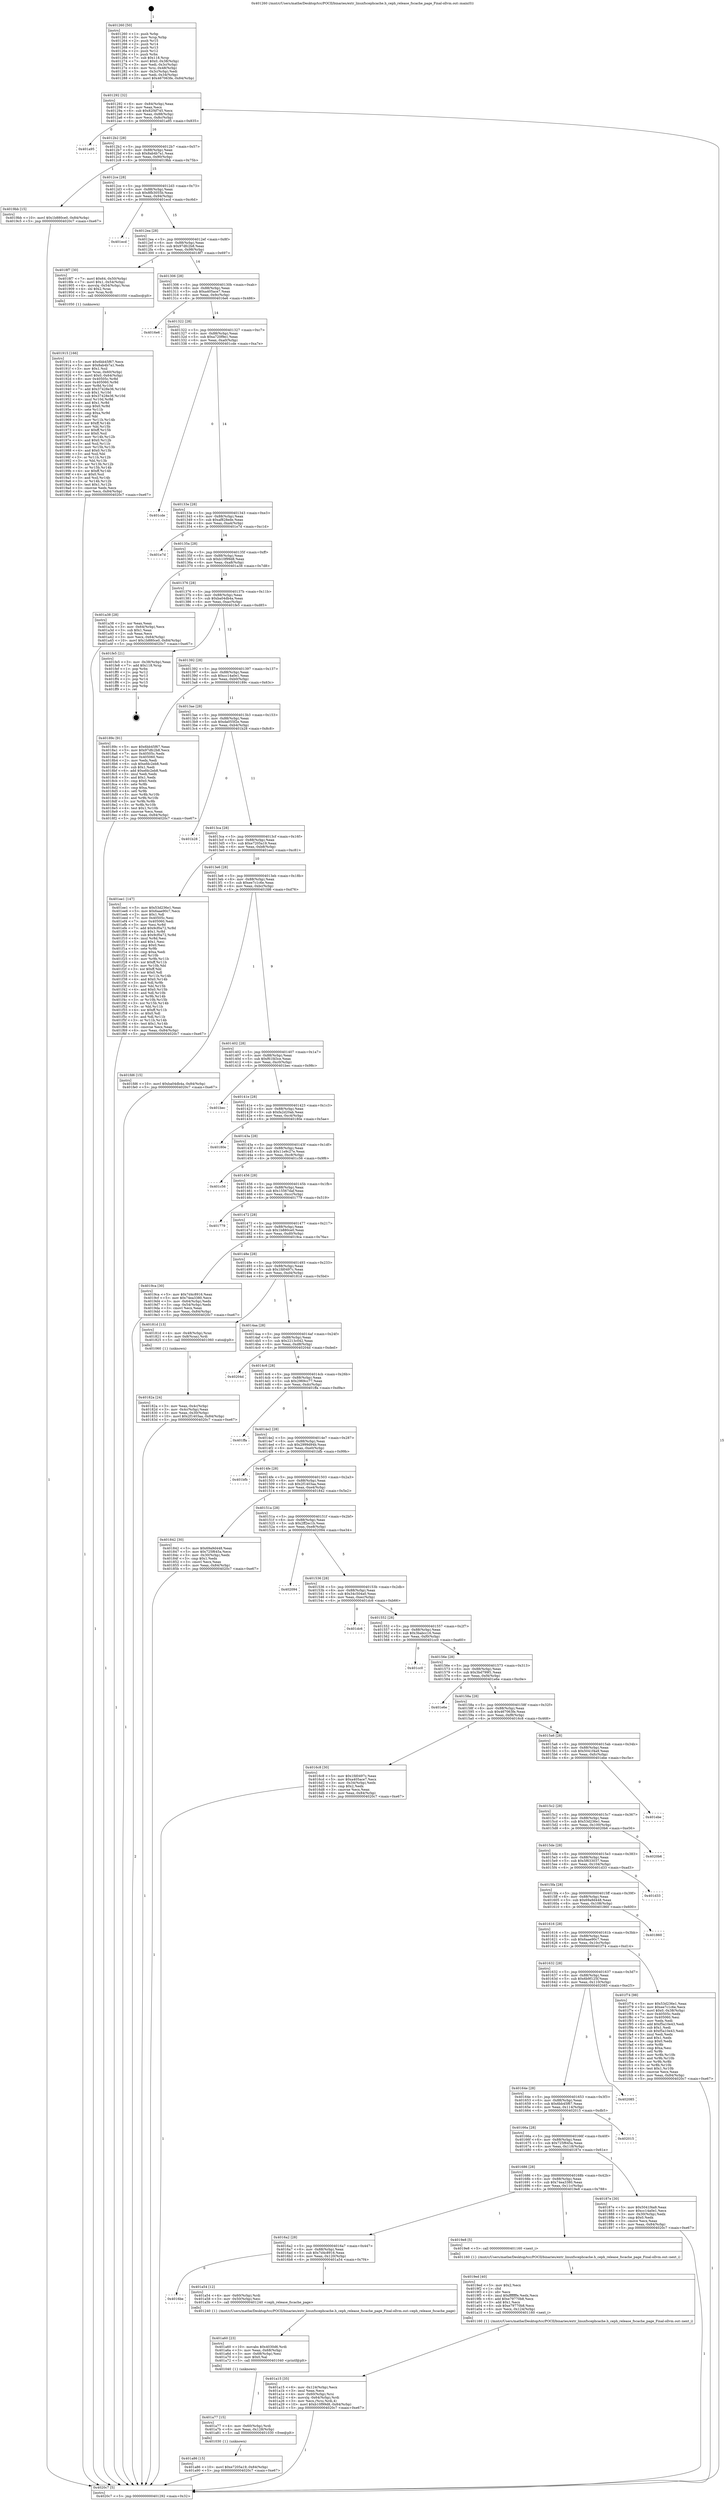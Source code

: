 digraph "0x401260" {
  label = "0x401260 (/mnt/c/Users/mathe/Desktop/tcc/POCII/binaries/extr_linuxfscephcache.h_ceph_release_fscache_page_Final-ollvm.out::main(0))"
  labelloc = "t"
  node[shape=record]

  Entry [label="",width=0.3,height=0.3,shape=circle,fillcolor=black,style=filled]
  "0x401292" [label="{
     0x401292 [32]\l
     | [instrs]\l
     &nbsp;&nbsp;0x401292 \<+6\>: mov -0x84(%rbp),%eax\l
     &nbsp;&nbsp;0x401298 \<+2\>: mov %eax,%ecx\l
     &nbsp;&nbsp;0x40129a \<+6\>: sub $0x82f4f745,%ecx\l
     &nbsp;&nbsp;0x4012a0 \<+6\>: mov %eax,-0x88(%rbp)\l
     &nbsp;&nbsp;0x4012a6 \<+6\>: mov %ecx,-0x8c(%rbp)\l
     &nbsp;&nbsp;0x4012ac \<+6\>: je 0000000000401a95 \<main+0x835\>\l
  }"]
  "0x401a95" [label="{
     0x401a95\l
  }", style=dashed]
  "0x4012b2" [label="{
     0x4012b2 [28]\l
     | [instrs]\l
     &nbsp;&nbsp;0x4012b2 \<+5\>: jmp 00000000004012b7 \<main+0x57\>\l
     &nbsp;&nbsp;0x4012b7 \<+6\>: mov -0x88(%rbp),%eax\l
     &nbsp;&nbsp;0x4012bd \<+5\>: sub $0x8ab4b7a1,%eax\l
     &nbsp;&nbsp;0x4012c2 \<+6\>: mov %eax,-0x90(%rbp)\l
     &nbsp;&nbsp;0x4012c8 \<+6\>: je 00000000004019bb \<main+0x75b\>\l
  }"]
  Exit [label="",width=0.3,height=0.3,shape=circle,fillcolor=black,style=filled,peripheries=2]
  "0x4019bb" [label="{
     0x4019bb [15]\l
     | [instrs]\l
     &nbsp;&nbsp;0x4019bb \<+10\>: movl $0x1b880ce0,-0x84(%rbp)\l
     &nbsp;&nbsp;0x4019c5 \<+5\>: jmp 00000000004020c7 \<main+0xe67\>\l
  }"]
  "0x4012ce" [label="{
     0x4012ce [28]\l
     | [instrs]\l
     &nbsp;&nbsp;0x4012ce \<+5\>: jmp 00000000004012d3 \<main+0x73\>\l
     &nbsp;&nbsp;0x4012d3 \<+6\>: mov -0x88(%rbp),%eax\l
     &nbsp;&nbsp;0x4012d9 \<+5\>: sub $0x8fb3055b,%eax\l
     &nbsp;&nbsp;0x4012de \<+6\>: mov %eax,-0x94(%rbp)\l
     &nbsp;&nbsp;0x4012e4 \<+6\>: je 0000000000401ecd \<main+0xc6d\>\l
  }"]
  "0x401a86" [label="{
     0x401a86 [15]\l
     | [instrs]\l
     &nbsp;&nbsp;0x401a86 \<+10\>: movl $0xe7205a19,-0x84(%rbp)\l
     &nbsp;&nbsp;0x401a90 \<+5\>: jmp 00000000004020c7 \<main+0xe67\>\l
  }"]
  "0x401ecd" [label="{
     0x401ecd\l
  }", style=dashed]
  "0x4012ea" [label="{
     0x4012ea [28]\l
     | [instrs]\l
     &nbsp;&nbsp;0x4012ea \<+5\>: jmp 00000000004012ef \<main+0x8f\>\l
     &nbsp;&nbsp;0x4012ef \<+6\>: mov -0x88(%rbp),%eax\l
     &nbsp;&nbsp;0x4012f5 \<+5\>: sub $0x97dfc2b8,%eax\l
     &nbsp;&nbsp;0x4012fa \<+6\>: mov %eax,-0x98(%rbp)\l
     &nbsp;&nbsp;0x401300 \<+6\>: je 00000000004018f7 \<main+0x697\>\l
  }"]
  "0x401a77" [label="{
     0x401a77 [15]\l
     | [instrs]\l
     &nbsp;&nbsp;0x401a77 \<+4\>: mov -0x60(%rbp),%rdi\l
     &nbsp;&nbsp;0x401a7b \<+6\>: mov %eax,-0x128(%rbp)\l
     &nbsp;&nbsp;0x401a81 \<+5\>: call 0000000000401030 \<free@plt\>\l
     | [calls]\l
     &nbsp;&nbsp;0x401030 \{1\} (unknown)\l
  }"]
  "0x4018f7" [label="{
     0x4018f7 [30]\l
     | [instrs]\l
     &nbsp;&nbsp;0x4018f7 \<+7\>: movl $0x64,-0x50(%rbp)\l
     &nbsp;&nbsp;0x4018fe \<+7\>: movl $0x1,-0x54(%rbp)\l
     &nbsp;&nbsp;0x401905 \<+4\>: movslq -0x54(%rbp),%rax\l
     &nbsp;&nbsp;0x401909 \<+4\>: shl $0x2,%rax\l
     &nbsp;&nbsp;0x40190d \<+3\>: mov %rax,%rdi\l
     &nbsp;&nbsp;0x401910 \<+5\>: call 0000000000401050 \<malloc@plt\>\l
     | [calls]\l
     &nbsp;&nbsp;0x401050 \{1\} (unknown)\l
  }"]
  "0x401306" [label="{
     0x401306 [28]\l
     | [instrs]\l
     &nbsp;&nbsp;0x401306 \<+5\>: jmp 000000000040130b \<main+0xab\>\l
     &nbsp;&nbsp;0x40130b \<+6\>: mov -0x88(%rbp),%eax\l
     &nbsp;&nbsp;0x401311 \<+5\>: sub $0xa405ace7,%eax\l
     &nbsp;&nbsp;0x401316 \<+6\>: mov %eax,-0x9c(%rbp)\l
     &nbsp;&nbsp;0x40131c \<+6\>: je 00000000004016e6 \<main+0x486\>\l
  }"]
  "0x401a60" [label="{
     0x401a60 [23]\l
     | [instrs]\l
     &nbsp;&nbsp;0x401a60 \<+10\>: movabs $0x4030d6,%rdi\l
     &nbsp;&nbsp;0x401a6a \<+3\>: mov %eax,-0x68(%rbp)\l
     &nbsp;&nbsp;0x401a6d \<+3\>: mov -0x68(%rbp),%esi\l
     &nbsp;&nbsp;0x401a70 \<+2\>: mov $0x0,%al\l
     &nbsp;&nbsp;0x401a72 \<+5\>: call 0000000000401040 \<printf@plt\>\l
     | [calls]\l
     &nbsp;&nbsp;0x401040 \{1\} (unknown)\l
  }"]
  "0x4016e6" [label="{
     0x4016e6\l
  }", style=dashed]
  "0x401322" [label="{
     0x401322 [28]\l
     | [instrs]\l
     &nbsp;&nbsp;0x401322 \<+5\>: jmp 0000000000401327 \<main+0xc7\>\l
     &nbsp;&nbsp;0x401327 \<+6\>: mov -0x88(%rbp),%eax\l
     &nbsp;&nbsp;0x40132d \<+5\>: sub $0xa720f9e1,%eax\l
     &nbsp;&nbsp;0x401332 \<+6\>: mov %eax,-0xa0(%rbp)\l
     &nbsp;&nbsp;0x401338 \<+6\>: je 0000000000401cde \<main+0xa7e\>\l
  }"]
  "0x4016be" [label="{
     0x4016be\l
  }", style=dashed]
  "0x401cde" [label="{
     0x401cde\l
  }", style=dashed]
  "0x40133e" [label="{
     0x40133e [28]\l
     | [instrs]\l
     &nbsp;&nbsp;0x40133e \<+5\>: jmp 0000000000401343 \<main+0xe3\>\l
     &nbsp;&nbsp;0x401343 \<+6\>: mov -0x88(%rbp),%eax\l
     &nbsp;&nbsp;0x401349 \<+5\>: sub $0xaf828ede,%eax\l
     &nbsp;&nbsp;0x40134e \<+6\>: mov %eax,-0xa4(%rbp)\l
     &nbsp;&nbsp;0x401354 \<+6\>: je 0000000000401e7d \<main+0xc1d\>\l
  }"]
  "0x401a54" [label="{
     0x401a54 [12]\l
     | [instrs]\l
     &nbsp;&nbsp;0x401a54 \<+4\>: mov -0x60(%rbp),%rdi\l
     &nbsp;&nbsp;0x401a58 \<+3\>: mov -0x50(%rbp),%esi\l
     &nbsp;&nbsp;0x401a5b \<+5\>: call 0000000000401240 \<ceph_release_fscache_page\>\l
     | [calls]\l
     &nbsp;&nbsp;0x401240 \{1\} (/mnt/c/Users/mathe/Desktop/tcc/POCII/binaries/extr_linuxfscephcache.h_ceph_release_fscache_page_Final-ollvm.out::ceph_release_fscache_page)\l
  }"]
  "0x401e7d" [label="{
     0x401e7d\l
  }", style=dashed]
  "0x40135a" [label="{
     0x40135a [28]\l
     | [instrs]\l
     &nbsp;&nbsp;0x40135a \<+5\>: jmp 000000000040135f \<main+0xff\>\l
     &nbsp;&nbsp;0x40135f \<+6\>: mov -0x88(%rbp),%eax\l
     &nbsp;&nbsp;0x401365 \<+5\>: sub $0xb10f99d8,%eax\l
     &nbsp;&nbsp;0x40136a \<+6\>: mov %eax,-0xa8(%rbp)\l
     &nbsp;&nbsp;0x401370 \<+6\>: je 0000000000401a38 \<main+0x7d8\>\l
  }"]
  "0x401a15" [label="{
     0x401a15 [35]\l
     | [instrs]\l
     &nbsp;&nbsp;0x401a15 \<+6\>: mov -0x124(%rbp),%ecx\l
     &nbsp;&nbsp;0x401a1b \<+3\>: imul %eax,%ecx\l
     &nbsp;&nbsp;0x401a1e \<+4\>: mov -0x60(%rbp),%rsi\l
     &nbsp;&nbsp;0x401a22 \<+4\>: movslq -0x64(%rbp),%rdi\l
     &nbsp;&nbsp;0x401a26 \<+3\>: mov %ecx,(%rsi,%rdi,4)\l
     &nbsp;&nbsp;0x401a29 \<+10\>: movl $0xb10f99d8,-0x84(%rbp)\l
     &nbsp;&nbsp;0x401a33 \<+5\>: jmp 00000000004020c7 \<main+0xe67\>\l
  }"]
  "0x401a38" [label="{
     0x401a38 [28]\l
     | [instrs]\l
     &nbsp;&nbsp;0x401a38 \<+2\>: xor %eax,%eax\l
     &nbsp;&nbsp;0x401a3a \<+3\>: mov -0x64(%rbp),%ecx\l
     &nbsp;&nbsp;0x401a3d \<+3\>: sub $0x1,%eax\l
     &nbsp;&nbsp;0x401a40 \<+2\>: sub %eax,%ecx\l
     &nbsp;&nbsp;0x401a42 \<+3\>: mov %ecx,-0x64(%rbp)\l
     &nbsp;&nbsp;0x401a45 \<+10\>: movl $0x1b880ce0,-0x84(%rbp)\l
     &nbsp;&nbsp;0x401a4f \<+5\>: jmp 00000000004020c7 \<main+0xe67\>\l
  }"]
  "0x401376" [label="{
     0x401376 [28]\l
     | [instrs]\l
     &nbsp;&nbsp;0x401376 \<+5\>: jmp 000000000040137b \<main+0x11b\>\l
     &nbsp;&nbsp;0x40137b \<+6\>: mov -0x88(%rbp),%eax\l
     &nbsp;&nbsp;0x401381 \<+5\>: sub $0xba04db4a,%eax\l
     &nbsp;&nbsp;0x401386 \<+6\>: mov %eax,-0xac(%rbp)\l
     &nbsp;&nbsp;0x40138c \<+6\>: je 0000000000401fe5 \<main+0xd85\>\l
  }"]
  "0x4019ed" [label="{
     0x4019ed [40]\l
     | [instrs]\l
     &nbsp;&nbsp;0x4019ed \<+5\>: mov $0x2,%ecx\l
     &nbsp;&nbsp;0x4019f2 \<+1\>: cltd\l
     &nbsp;&nbsp;0x4019f3 \<+2\>: idiv %ecx\l
     &nbsp;&nbsp;0x4019f5 \<+6\>: imul $0xfffffffe,%edx,%ecx\l
     &nbsp;&nbsp;0x4019fb \<+6\>: add $0xe79770b8,%ecx\l
     &nbsp;&nbsp;0x401a01 \<+3\>: add $0x1,%ecx\l
     &nbsp;&nbsp;0x401a04 \<+6\>: sub $0xe79770b8,%ecx\l
     &nbsp;&nbsp;0x401a0a \<+6\>: mov %ecx,-0x124(%rbp)\l
     &nbsp;&nbsp;0x401a10 \<+5\>: call 0000000000401160 \<next_i\>\l
     | [calls]\l
     &nbsp;&nbsp;0x401160 \{1\} (/mnt/c/Users/mathe/Desktop/tcc/POCII/binaries/extr_linuxfscephcache.h_ceph_release_fscache_page_Final-ollvm.out::next_i)\l
  }"]
  "0x401fe5" [label="{
     0x401fe5 [21]\l
     | [instrs]\l
     &nbsp;&nbsp;0x401fe5 \<+3\>: mov -0x38(%rbp),%eax\l
     &nbsp;&nbsp;0x401fe8 \<+7\>: add $0x118,%rsp\l
     &nbsp;&nbsp;0x401fef \<+1\>: pop %rbx\l
     &nbsp;&nbsp;0x401ff0 \<+2\>: pop %r12\l
     &nbsp;&nbsp;0x401ff2 \<+2\>: pop %r13\l
     &nbsp;&nbsp;0x401ff4 \<+2\>: pop %r14\l
     &nbsp;&nbsp;0x401ff6 \<+2\>: pop %r15\l
     &nbsp;&nbsp;0x401ff8 \<+1\>: pop %rbp\l
     &nbsp;&nbsp;0x401ff9 \<+1\>: ret\l
  }"]
  "0x401392" [label="{
     0x401392 [28]\l
     | [instrs]\l
     &nbsp;&nbsp;0x401392 \<+5\>: jmp 0000000000401397 \<main+0x137\>\l
     &nbsp;&nbsp;0x401397 \<+6\>: mov -0x88(%rbp),%eax\l
     &nbsp;&nbsp;0x40139d \<+5\>: sub $0xcc14a0e1,%eax\l
     &nbsp;&nbsp;0x4013a2 \<+6\>: mov %eax,-0xb0(%rbp)\l
     &nbsp;&nbsp;0x4013a8 \<+6\>: je 000000000040189c \<main+0x63c\>\l
  }"]
  "0x4016a2" [label="{
     0x4016a2 [28]\l
     | [instrs]\l
     &nbsp;&nbsp;0x4016a2 \<+5\>: jmp 00000000004016a7 \<main+0x447\>\l
     &nbsp;&nbsp;0x4016a7 \<+6\>: mov -0x88(%rbp),%eax\l
     &nbsp;&nbsp;0x4016ad \<+5\>: sub $0x7d4c8916,%eax\l
     &nbsp;&nbsp;0x4016b2 \<+6\>: mov %eax,-0x120(%rbp)\l
     &nbsp;&nbsp;0x4016b8 \<+6\>: je 0000000000401a54 \<main+0x7f4\>\l
  }"]
  "0x40189c" [label="{
     0x40189c [91]\l
     | [instrs]\l
     &nbsp;&nbsp;0x40189c \<+5\>: mov $0x6bb45f67,%eax\l
     &nbsp;&nbsp;0x4018a1 \<+5\>: mov $0x97dfc2b8,%ecx\l
     &nbsp;&nbsp;0x4018a6 \<+7\>: mov 0x40505c,%edx\l
     &nbsp;&nbsp;0x4018ad \<+7\>: mov 0x405060,%esi\l
     &nbsp;&nbsp;0x4018b4 \<+2\>: mov %edx,%edi\l
     &nbsp;&nbsp;0x4018b6 \<+6\>: sub $0xefdc2eb8,%edi\l
     &nbsp;&nbsp;0x4018bc \<+3\>: sub $0x1,%edi\l
     &nbsp;&nbsp;0x4018bf \<+6\>: add $0xefdc2eb8,%edi\l
     &nbsp;&nbsp;0x4018c5 \<+3\>: imul %edi,%edx\l
     &nbsp;&nbsp;0x4018c8 \<+3\>: and $0x1,%edx\l
     &nbsp;&nbsp;0x4018cb \<+3\>: cmp $0x0,%edx\l
     &nbsp;&nbsp;0x4018ce \<+4\>: sete %r8b\l
     &nbsp;&nbsp;0x4018d2 \<+3\>: cmp $0xa,%esi\l
     &nbsp;&nbsp;0x4018d5 \<+4\>: setl %r9b\l
     &nbsp;&nbsp;0x4018d9 \<+3\>: mov %r8b,%r10b\l
     &nbsp;&nbsp;0x4018dc \<+3\>: and %r9b,%r10b\l
     &nbsp;&nbsp;0x4018df \<+3\>: xor %r9b,%r8b\l
     &nbsp;&nbsp;0x4018e2 \<+3\>: or %r8b,%r10b\l
     &nbsp;&nbsp;0x4018e5 \<+4\>: test $0x1,%r10b\l
     &nbsp;&nbsp;0x4018e9 \<+3\>: cmovne %ecx,%eax\l
     &nbsp;&nbsp;0x4018ec \<+6\>: mov %eax,-0x84(%rbp)\l
     &nbsp;&nbsp;0x4018f2 \<+5\>: jmp 00000000004020c7 \<main+0xe67\>\l
  }"]
  "0x4013ae" [label="{
     0x4013ae [28]\l
     | [instrs]\l
     &nbsp;&nbsp;0x4013ae \<+5\>: jmp 00000000004013b3 \<main+0x153\>\l
     &nbsp;&nbsp;0x4013b3 \<+6\>: mov -0x88(%rbp),%eax\l
     &nbsp;&nbsp;0x4013b9 \<+5\>: sub $0xda055f2e,%eax\l
     &nbsp;&nbsp;0x4013be \<+6\>: mov %eax,-0xb4(%rbp)\l
     &nbsp;&nbsp;0x4013c4 \<+6\>: je 0000000000401b28 \<main+0x8c8\>\l
  }"]
  "0x4019e8" [label="{
     0x4019e8 [5]\l
     | [instrs]\l
     &nbsp;&nbsp;0x4019e8 \<+5\>: call 0000000000401160 \<next_i\>\l
     | [calls]\l
     &nbsp;&nbsp;0x401160 \{1\} (/mnt/c/Users/mathe/Desktop/tcc/POCII/binaries/extr_linuxfscephcache.h_ceph_release_fscache_page_Final-ollvm.out::next_i)\l
  }"]
  "0x401b28" [label="{
     0x401b28\l
  }", style=dashed]
  "0x4013ca" [label="{
     0x4013ca [28]\l
     | [instrs]\l
     &nbsp;&nbsp;0x4013ca \<+5\>: jmp 00000000004013cf \<main+0x16f\>\l
     &nbsp;&nbsp;0x4013cf \<+6\>: mov -0x88(%rbp),%eax\l
     &nbsp;&nbsp;0x4013d5 \<+5\>: sub $0xe7205a19,%eax\l
     &nbsp;&nbsp;0x4013da \<+6\>: mov %eax,-0xb8(%rbp)\l
     &nbsp;&nbsp;0x4013e0 \<+6\>: je 0000000000401ee1 \<main+0xc81\>\l
  }"]
  "0x401915" [label="{
     0x401915 [166]\l
     | [instrs]\l
     &nbsp;&nbsp;0x401915 \<+5\>: mov $0x6bb45f67,%ecx\l
     &nbsp;&nbsp;0x40191a \<+5\>: mov $0x8ab4b7a1,%edx\l
     &nbsp;&nbsp;0x40191f \<+3\>: mov $0x1,%sil\l
     &nbsp;&nbsp;0x401922 \<+4\>: mov %rax,-0x60(%rbp)\l
     &nbsp;&nbsp;0x401926 \<+7\>: movl $0x0,-0x64(%rbp)\l
     &nbsp;&nbsp;0x40192d \<+8\>: mov 0x40505c,%r8d\l
     &nbsp;&nbsp;0x401935 \<+8\>: mov 0x405060,%r9d\l
     &nbsp;&nbsp;0x40193d \<+3\>: mov %r8d,%r10d\l
     &nbsp;&nbsp;0x401940 \<+7\>: add $0x37428e36,%r10d\l
     &nbsp;&nbsp;0x401947 \<+4\>: sub $0x1,%r10d\l
     &nbsp;&nbsp;0x40194b \<+7\>: sub $0x37428e36,%r10d\l
     &nbsp;&nbsp;0x401952 \<+4\>: imul %r10d,%r8d\l
     &nbsp;&nbsp;0x401956 \<+4\>: and $0x1,%r8d\l
     &nbsp;&nbsp;0x40195a \<+4\>: cmp $0x0,%r8d\l
     &nbsp;&nbsp;0x40195e \<+4\>: sete %r11b\l
     &nbsp;&nbsp;0x401962 \<+4\>: cmp $0xa,%r9d\l
     &nbsp;&nbsp;0x401966 \<+3\>: setl %bl\l
     &nbsp;&nbsp;0x401969 \<+3\>: mov %r11b,%r14b\l
     &nbsp;&nbsp;0x40196c \<+4\>: xor $0xff,%r14b\l
     &nbsp;&nbsp;0x401970 \<+3\>: mov %bl,%r15b\l
     &nbsp;&nbsp;0x401973 \<+4\>: xor $0xff,%r15b\l
     &nbsp;&nbsp;0x401977 \<+4\>: xor $0x0,%sil\l
     &nbsp;&nbsp;0x40197b \<+3\>: mov %r14b,%r12b\l
     &nbsp;&nbsp;0x40197e \<+4\>: and $0x0,%r12b\l
     &nbsp;&nbsp;0x401982 \<+3\>: and %sil,%r11b\l
     &nbsp;&nbsp;0x401985 \<+3\>: mov %r15b,%r13b\l
     &nbsp;&nbsp;0x401988 \<+4\>: and $0x0,%r13b\l
     &nbsp;&nbsp;0x40198c \<+3\>: and %sil,%bl\l
     &nbsp;&nbsp;0x40198f \<+3\>: or %r11b,%r12b\l
     &nbsp;&nbsp;0x401992 \<+3\>: or %bl,%r13b\l
     &nbsp;&nbsp;0x401995 \<+3\>: xor %r13b,%r12b\l
     &nbsp;&nbsp;0x401998 \<+3\>: or %r15b,%r14b\l
     &nbsp;&nbsp;0x40199b \<+4\>: xor $0xff,%r14b\l
     &nbsp;&nbsp;0x40199f \<+4\>: or $0x0,%sil\l
     &nbsp;&nbsp;0x4019a3 \<+3\>: and %sil,%r14b\l
     &nbsp;&nbsp;0x4019a6 \<+3\>: or %r14b,%r12b\l
     &nbsp;&nbsp;0x4019a9 \<+4\>: test $0x1,%r12b\l
     &nbsp;&nbsp;0x4019ad \<+3\>: cmovne %edx,%ecx\l
     &nbsp;&nbsp;0x4019b0 \<+6\>: mov %ecx,-0x84(%rbp)\l
     &nbsp;&nbsp;0x4019b6 \<+5\>: jmp 00000000004020c7 \<main+0xe67\>\l
  }"]
  "0x401ee1" [label="{
     0x401ee1 [147]\l
     | [instrs]\l
     &nbsp;&nbsp;0x401ee1 \<+5\>: mov $0x53d236e1,%eax\l
     &nbsp;&nbsp;0x401ee6 \<+5\>: mov $0x6aae90c7,%ecx\l
     &nbsp;&nbsp;0x401eeb \<+2\>: mov $0x1,%dl\l
     &nbsp;&nbsp;0x401eed \<+7\>: mov 0x40505c,%esi\l
     &nbsp;&nbsp;0x401ef4 \<+7\>: mov 0x405060,%edi\l
     &nbsp;&nbsp;0x401efb \<+3\>: mov %esi,%r8d\l
     &nbsp;&nbsp;0x401efe \<+7\>: add $0x9cf0a72,%r8d\l
     &nbsp;&nbsp;0x401f05 \<+4\>: sub $0x1,%r8d\l
     &nbsp;&nbsp;0x401f09 \<+7\>: sub $0x9cf0a72,%r8d\l
     &nbsp;&nbsp;0x401f10 \<+4\>: imul %r8d,%esi\l
     &nbsp;&nbsp;0x401f14 \<+3\>: and $0x1,%esi\l
     &nbsp;&nbsp;0x401f17 \<+3\>: cmp $0x0,%esi\l
     &nbsp;&nbsp;0x401f1a \<+4\>: sete %r9b\l
     &nbsp;&nbsp;0x401f1e \<+3\>: cmp $0xa,%edi\l
     &nbsp;&nbsp;0x401f21 \<+4\>: setl %r10b\l
     &nbsp;&nbsp;0x401f25 \<+3\>: mov %r9b,%r11b\l
     &nbsp;&nbsp;0x401f28 \<+4\>: xor $0xff,%r11b\l
     &nbsp;&nbsp;0x401f2c \<+3\>: mov %r10b,%bl\l
     &nbsp;&nbsp;0x401f2f \<+3\>: xor $0xff,%bl\l
     &nbsp;&nbsp;0x401f32 \<+3\>: xor $0x0,%dl\l
     &nbsp;&nbsp;0x401f35 \<+3\>: mov %r11b,%r14b\l
     &nbsp;&nbsp;0x401f38 \<+4\>: and $0x0,%r14b\l
     &nbsp;&nbsp;0x401f3c \<+3\>: and %dl,%r9b\l
     &nbsp;&nbsp;0x401f3f \<+3\>: mov %bl,%r15b\l
     &nbsp;&nbsp;0x401f42 \<+4\>: and $0x0,%r15b\l
     &nbsp;&nbsp;0x401f46 \<+3\>: and %dl,%r10b\l
     &nbsp;&nbsp;0x401f49 \<+3\>: or %r9b,%r14b\l
     &nbsp;&nbsp;0x401f4c \<+3\>: or %r10b,%r15b\l
     &nbsp;&nbsp;0x401f4f \<+3\>: xor %r15b,%r14b\l
     &nbsp;&nbsp;0x401f52 \<+3\>: or %bl,%r11b\l
     &nbsp;&nbsp;0x401f55 \<+4\>: xor $0xff,%r11b\l
     &nbsp;&nbsp;0x401f59 \<+3\>: or $0x0,%dl\l
     &nbsp;&nbsp;0x401f5c \<+3\>: and %dl,%r11b\l
     &nbsp;&nbsp;0x401f5f \<+3\>: or %r11b,%r14b\l
     &nbsp;&nbsp;0x401f62 \<+4\>: test $0x1,%r14b\l
     &nbsp;&nbsp;0x401f66 \<+3\>: cmovne %ecx,%eax\l
     &nbsp;&nbsp;0x401f69 \<+6\>: mov %eax,-0x84(%rbp)\l
     &nbsp;&nbsp;0x401f6f \<+5\>: jmp 00000000004020c7 \<main+0xe67\>\l
  }"]
  "0x4013e6" [label="{
     0x4013e6 [28]\l
     | [instrs]\l
     &nbsp;&nbsp;0x4013e6 \<+5\>: jmp 00000000004013eb \<main+0x18b\>\l
     &nbsp;&nbsp;0x4013eb \<+6\>: mov -0x88(%rbp),%eax\l
     &nbsp;&nbsp;0x4013f1 \<+5\>: sub $0xee7c1c6e,%eax\l
     &nbsp;&nbsp;0x4013f6 \<+6\>: mov %eax,-0xbc(%rbp)\l
     &nbsp;&nbsp;0x4013fc \<+6\>: je 0000000000401fd6 \<main+0xd76\>\l
  }"]
  "0x401686" [label="{
     0x401686 [28]\l
     | [instrs]\l
     &nbsp;&nbsp;0x401686 \<+5\>: jmp 000000000040168b \<main+0x42b\>\l
     &nbsp;&nbsp;0x40168b \<+6\>: mov -0x88(%rbp),%eax\l
     &nbsp;&nbsp;0x401691 \<+5\>: sub $0x74ea3380,%eax\l
     &nbsp;&nbsp;0x401696 \<+6\>: mov %eax,-0x11c(%rbp)\l
     &nbsp;&nbsp;0x40169c \<+6\>: je 00000000004019e8 \<main+0x788\>\l
  }"]
  "0x401fd6" [label="{
     0x401fd6 [15]\l
     | [instrs]\l
     &nbsp;&nbsp;0x401fd6 \<+10\>: movl $0xba04db4a,-0x84(%rbp)\l
     &nbsp;&nbsp;0x401fe0 \<+5\>: jmp 00000000004020c7 \<main+0xe67\>\l
  }"]
  "0x401402" [label="{
     0x401402 [28]\l
     | [instrs]\l
     &nbsp;&nbsp;0x401402 \<+5\>: jmp 0000000000401407 \<main+0x1a7\>\l
     &nbsp;&nbsp;0x401407 \<+6\>: mov -0x88(%rbp),%eax\l
     &nbsp;&nbsp;0x40140d \<+5\>: sub $0xf61fd3ce,%eax\l
     &nbsp;&nbsp;0x401412 \<+6\>: mov %eax,-0xc0(%rbp)\l
     &nbsp;&nbsp;0x401418 \<+6\>: je 0000000000401bec \<main+0x98c\>\l
  }"]
  "0x40187e" [label="{
     0x40187e [30]\l
     | [instrs]\l
     &nbsp;&nbsp;0x40187e \<+5\>: mov $0x5041f4a9,%eax\l
     &nbsp;&nbsp;0x401883 \<+5\>: mov $0xcc14a0e1,%ecx\l
     &nbsp;&nbsp;0x401888 \<+3\>: mov -0x30(%rbp),%edx\l
     &nbsp;&nbsp;0x40188b \<+3\>: cmp $0x0,%edx\l
     &nbsp;&nbsp;0x40188e \<+3\>: cmove %ecx,%eax\l
     &nbsp;&nbsp;0x401891 \<+6\>: mov %eax,-0x84(%rbp)\l
     &nbsp;&nbsp;0x401897 \<+5\>: jmp 00000000004020c7 \<main+0xe67\>\l
  }"]
  "0x401bec" [label="{
     0x401bec\l
  }", style=dashed]
  "0x40141e" [label="{
     0x40141e [28]\l
     | [instrs]\l
     &nbsp;&nbsp;0x40141e \<+5\>: jmp 0000000000401423 \<main+0x1c3\>\l
     &nbsp;&nbsp;0x401423 \<+6\>: mov -0x88(%rbp),%eax\l
     &nbsp;&nbsp;0x401429 \<+5\>: sub $0xfa2d20ab,%eax\l
     &nbsp;&nbsp;0x40142e \<+6\>: mov %eax,-0xc4(%rbp)\l
     &nbsp;&nbsp;0x401434 \<+6\>: je 000000000040180e \<main+0x5ae\>\l
  }"]
  "0x40166a" [label="{
     0x40166a [28]\l
     | [instrs]\l
     &nbsp;&nbsp;0x40166a \<+5\>: jmp 000000000040166f \<main+0x40f\>\l
     &nbsp;&nbsp;0x40166f \<+6\>: mov -0x88(%rbp),%eax\l
     &nbsp;&nbsp;0x401675 \<+5\>: sub $0x725f645a,%eax\l
     &nbsp;&nbsp;0x40167a \<+6\>: mov %eax,-0x118(%rbp)\l
     &nbsp;&nbsp;0x401680 \<+6\>: je 000000000040187e \<main+0x61e\>\l
  }"]
  "0x40180e" [label="{
     0x40180e\l
  }", style=dashed]
  "0x40143a" [label="{
     0x40143a [28]\l
     | [instrs]\l
     &nbsp;&nbsp;0x40143a \<+5\>: jmp 000000000040143f \<main+0x1df\>\l
     &nbsp;&nbsp;0x40143f \<+6\>: mov -0x88(%rbp),%eax\l
     &nbsp;&nbsp;0x401445 \<+5\>: sub $0x11e9c27e,%eax\l
     &nbsp;&nbsp;0x40144a \<+6\>: mov %eax,-0xc8(%rbp)\l
     &nbsp;&nbsp;0x401450 \<+6\>: je 0000000000401c56 \<main+0x9f6\>\l
  }"]
  "0x402015" [label="{
     0x402015\l
  }", style=dashed]
  "0x401c56" [label="{
     0x401c56\l
  }", style=dashed]
  "0x401456" [label="{
     0x401456 [28]\l
     | [instrs]\l
     &nbsp;&nbsp;0x401456 \<+5\>: jmp 000000000040145b \<main+0x1fb\>\l
     &nbsp;&nbsp;0x40145b \<+6\>: mov -0x88(%rbp),%eax\l
     &nbsp;&nbsp;0x401461 \<+5\>: sub $0x15567daf,%eax\l
     &nbsp;&nbsp;0x401466 \<+6\>: mov %eax,-0xcc(%rbp)\l
     &nbsp;&nbsp;0x40146c \<+6\>: je 0000000000401779 \<main+0x519\>\l
  }"]
  "0x40164e" [label="{
     0x40164e [28]\l
     | [instrs]\l
     &nbsp;&nbsp;0x40164e \<+5\>: jmp 0000000000401653 \<main+0x3f3\>\l
     &nbsp;&nbsp;0x401653 \<+6\>: mov -0x88(%rbp),%eax\l
     &nbsp;&nbsp;0x401659 \<+5\>: sub $0x6bb45f67,%eax\l
     &nbsp;&nbsp;0x40165e \<+6\>: mov %eax,-0x114(%rbp)\l
     &nbsp;&nbsp;0x401664 \<+6\>: je 0000000000402015 \<main+0xdb5\>\l
  }"]
  "0x401779" [label="{
     0x401779\l
  }", style=dashed]
  "0x401472" [label="{
     0x401472 [28]\l
     | [instrs]\l
     &nbsp;&nbsp;0x401472 \<+5\>: jmp 0000000000401477 \<main+0x217\>\l
     &nbsp;&nbsp;0x401477 \<+6\>: mov -0x88(%rbp),%eax\l
     &nbsp;&nbsp;0x40147d \<+5\>: sub $0x1b880ce0,%eax\l
     &nbsp;&nbsp;0x401482 \<+6\>: mov %eax,-0xd0(%rbp)\l
     &nbsp;&nbsp;0x401488 \<+6\>: je 00000000004019ca \<main+0x76a\>\l
  }"]
  "0x402085" [label="{
     0x402085\l
  }", style=dashed]
  "0x4019ca" [label="{
     0x4019ca [30]\l
     | [instrs]\l
     &nbsp;&nbsp;0x4019ca \<+5\>: mov $0x7d4c8916,%eax\l
     &nbsp;&nbsp;0x4019cf \<+5\>: mov $0x74ea3380,%ecx\l
     &nbsp;&nbsp;0x4019d4 \<+3\>: mov -0x64(%rbp),%edx\l
     &nbsp;&nbsp;0x4019d7 \<+3\>: cmp -0x54(%rbp),%edx\l
     &nbsp;&nbsp;0x4019da \<+3\>: cmovl %ecx,%eax\l
     &nbsp;&nbsp;0x4019dd \<+6\>: mov %eax,-0x84(%rbp)\l
     &nbsp;&nbsp;0x4019e3 \<+5\>: jmp 00000000004020c7 \<main+0xe67\>\l
  }"]
  "0x40148e" [label="{
     0x40148e [28]\l
     | [instrs]\l
     &nbsp;&nbsp;0x40148e \<+5\>: jmp 0000000000401493 \<main+0x233\>\l
     &nbsp;&nbsp;0x401493 \<+6\>: mov -0x88(%rbp),%eax\l
     &nbsp;&nbsp;0x401499 \<+5\>: sub $0x1fd0497c,%eax\l
     &nbsp;&nbsp;0x40149e \<+6\>: mov %eax,-0xd4(%rbp)\l
     &nbsp;&nbsp;0x4014a4 \<+6\>: je 000000000040181d \<main+0x5bd\>\l
  }"]
  "0x401632" [label="{
     0x401632 [28]\l
     | [instrs]\l
     &nbsp;&nbsp;0x401632 \<+5\>: jmp 0000000000401637 \<main+0x3d7\>\l
     &nbsp;&nbsp;0x401637 \<+6\>: mov -0x88(%rbp),%eax\l
     &nbsp;&nbsp;0x40163d \<+5\>: sub $0x6b9f125f,%eax\l
     &nbsp;&nbsp;0x401642 \<+6\>: mov %eax,-0x110(%rbp)\l
     &nbsp;&nbsp;0x401648 \<+6\>: je 0000000000402085 \<main+0xe25\>\l
  }"]
  "0x40181d" [label="{
     0x40181d [13]\l
     | [instrs]\l
     &nbsp;&nbsp;0x40181d \<+4\>: mov -0x48(%rbp),%rax\l
     &nbsp;&nbsp;0x401821 \<+4\>: mov 0x8(%rax),%rdi\l
     &nbsp;&nbsp;0x401825 \<+5\>: call 0000000000401060 \<atoi@plt\>\l
     | [calls]\l
     &nbsp;&nbsp;0x401060 \{1\} (unknown)\l
  }"]
  "0x4014aa" [label="{
     0x4014aa [28]\l
     | [instrs]\l
     &nbsp;&nbsp;0x4014aa \<+5\>: jmp 00000000004014af \<main+0x24f\>\l
     &nbsp;&nbsp;0x4014af \<+6\>: mov -0x88(%rbp),%eax\l
     &nbsp;&nbsp;0x4014b5 \<+5\>: sub $0x2213c042,%eax\l
     &nbsp;&nbsp;0x4014ba \<+6\>: mov %eax,-0xd8(%rbp)\l
     &nbsp;&nbsp;0x4014c0 \<+6\>: je 000000000040204d \<main+0xded\>\l
  }"]
  "0x401f74" [label="{
     0x401f74 [98]\l
     | [instrs]\l
     &nbsp;&nbsp;0x401f74 \<+5\>: mov $0x53d236e1,%eax\l
     &nbsp;&nbsp;0x401f79 \<+5\>: mov $0xee7c1c6e,%ecx\l
     &nbsp;&nbsp;0x401f7e \<+7\>: movl $0x0,-0x38(%rbp)\l
     &nbsp;&nbsp;0x401f85 \<+7\>: mov 0x40505c,%edx\l
     &nbsp;&nbsp;0x401f8c \<+7\>: mov 0x405060,%esi\l
     &nbsp;&nbsp;0x401f93 \<+2\>: mov %edx,%edi\l
     &nbsp;&nbsp;0x401f95 \<+6\>: add $0xf5a10e43,%edi\l
     &nbsp;&nbsp;0x401f9b \<+3\>: sub $0x1,%edi\l
     &nbsp;&nbsp;0x401f9e \<+6\>: sub $0xf5a10e43,%edi\l
     &nbsp;&nbsp;0x401fa4 \<+3\>: imul %edi,%edx\l
     &nbsp;&nbsp;0x401fa7 \<+3\>: and $0x1,%edx\l
     &nbsp;&nbsp;0x401faa \<+3\>: cmp $0x0,%edx\l
     &nbsp;&nbsp;0x401fad \<+4\>: sete %r8b\l
     &nbsp;&nbsp;0x401fb1 \<+3\>: cmp $0xa,%esi\l
     &nbsp;&nbsp;0x401fb4 \<+4\>: setl %r9b\l
     &nbsp;&nbsp;0x401fb8 \<+3\>: mov %r8b,%r10b\l
     &nbsp;&nbsp;0x401fbb \<+3\>: and %r9b,%r10b\l
     &nbsp;&nbsp;0x401fbe \<+3\>: xor %r9b,%r8b\l
     &nbsp;&nbsp;0x401fc1 \<+3\>: or %r8b,%r10b\l
     &nbsp;&nbsp;0x401fc4 \<+4\>: test $0x1,%r10b\l
     &nbsp;&nbsp;0x401fc8 \<+3\>: cmovne %ecx,%eax\l
     &nbsp;&nbsp;0x401fcb \<+6\>: mov %eax,-0x84(%rbp)\l
     &nbsp;&nbsp;0x401fd1 \<+5\>: jmp 00000000004020c7 \<main+0xe67\>\l
  }"]
  "0x40204d" [label="{
     0x40204d\l
  }", style=dashed]
  "0x4014c6" [label="{
     0x4014c6 [28]\l
     | [instrs]\l
     &nbsp;&nbsp;0x4014c6 \<+5\>: jmp 00000000004014cb \<main+0x26b\>\l
     &nbsp;&nbsp;0x4014cb \<+6\>: mov -0x88(%rbp),%eax\l
     &nbsp;&nbsp;0x4014d1 \<+5\>: sub $0x2969cc77,%eax\l
     &nbsp;&nbsp;0x4014d6 \<+6\>: mov %eax,-0xdc(%rbp)\l
     &nbsp;&nbsp;0x4014dc \<+6\>: je 0000000000401ffa \<main+0xd9a\>\l
  }"]
  "0x401616" [label="{
     0x401616 [28]\l
     | [instrs]\l
     &nbsp;&nbsp;0x401616 \<+5\>: jmp 000000000040161b \<main+0x3bb\>\l
     &nbsp;&nbsp;0x40161b \<+6\>: mov -0x88(%rbp),%eax\l
     &nbsp;&nbsp;0x401621 \<+5\>: sub $0x6aae90c7,%eax\l
     &nbsp;&nbsp;0x401626 \<+6\>: mov %eax,-0x10c(%rbp)\l
     &nbsp;&nbsp;0x40162c \<+6\>: je 0000000000401f74 \<main+0xd14\>\l
  }"]
  "0x401ffa" [label="{
     0x401ffa\l
  }", style=dashed]
  "0x4014e2" [label="{
     0x4014e2 [28]\l
     | [instrs]\l
     &nbsp;&nbsp;0x4014e2 \<+5\>: jmp 00000000004014e7 \<main+0x287\>\l
     &nbsp;&nbsp;0x4014e7 \<+6\>: mov -0x88(%rbp),%eax\l
     &nbsp;&nbsp;0x4014ed \<+5\>: sub $0x2999d94b,%eax\l
     &nbsp;&nbsp;0x4014f2 \<+6\>: mov %eax,-0xe0(%rbp)\l
     &nbsp;&nbsp;0x4014f8 \<+6\>: je 0000000000401bfb \<main+0x99b\>\l
  }"]
  "0x401860" [label="{
     0x401860\l
  }", style=dashed]
  "0x401bfb" [label="{
     0x401bfb\l
  }", style=dashed]
  "0x4014fe" [label="{
     0x4014fe [28]\l
     | [instrs]\l
     &nbsp;&nbsp;0x4014fe \<+5\>: jmp 0000000000401503 \<main+0x2a3\>\l
     &nbsp;&nbsp;0x401503 \<+6\>: mov -0x88(%rbp),%eax\l
     &nbsp;&nbsp;0x401509 \<+5\>: sub $0x2f1403aa,%eax\l
     &nbsp;&nbsp;0x40150e \<+6\>: mov %eax,-0xe4(%rbp)\l
     &nbsp;&nbsp;0x401514 \<+6\>: je 0000000000401842 \<main+0x5e2\>\l
  }"]
  "0x4015fa" [label="{
     0x4015fa [28]\l
     | [instrs]\l
     &nbsp;&nbsp;0x4015fa \<+5\>: jmp 00000000004015ff \<main+0x39f\>\l
     &nbsp;&nbsp;0x4015ff \<+6\>: mov -0x88(%rbp),%eax\l
     &nbsp;&nbsp;0x401605 \<+5\>: sub $0x69a9d448,%eax\l
     &nbsp;&nbsp;0x40160a \<+6\>: mov %eax,-0x108(%rbp)\l
     &nbsp;&nbsp;0x401610 \<+6\>: je 0000000000401860 \<main+0x600\>\l
  }"]
  "0x401842" [label="{
     0x401842 [30]\l
     | [instrs]\l
     &nbsp;&nbsp;0x401842 \<+5\>: mov $0x69a9d448,%eax\l
     &nbsp;&nbsp;0x401847 \<+5\>: mov $0x725f645a,%ecx\l
     &nbsp;&nbsp;0x40184c \<+3\>: mov -0x30(%rbp),%edx\l
     &nbsp;&nbsp;0x40184f \<+3\>: cmp $0x1,%edx\l
     &nbsp;&nbsp;0x401852 \<+3\>: cmovl %ecx,%eax\l
     &nbsp;&nbsp;0x401855 \<+6\>: mov %eax,-0x84(%rbp)\l
     &nbsp;&nbsp;0x40185b \<+5\>: jmp 00000000004020c7 \<main+0xe67\>\l
  }"]
  "0x40151a" [label="{
     0x40151a [28]\l
     | [instrs]\l
     &nbsp;&nbsp;0x40151a \<+5\>: jmp 000000000040151f \<main+0x2bf\>\l
     &nbsp;&nbsp;0x40151f \<+6\>: mov -0x88(%rbp),%eax\l
     &nbsp;&nbsp;0x401525 \<+5\>: sub $0x2ff2ec1b,%eax\l
     &nbsp;&nbsp;0x40152a \<+6\>: mov %eax,-0xe8(%rbp)\l
     &nbsp;&nbsp;0x401530 \<+6\>: je 0000000000402094 \<main+0xe34\>\l
  }"]
  "0x401d33" [label="{
     0x401d33\l
  }", style=dashed]
  "0x402094" [label="{
     0x402094\l
  }", style=dashed]
  "0x401536" [label="{
     0x401536 [28]\l
     | [instrs]\l
     &nbsp;&nbsp;0x401536 \<+5\>: jmp 000000000040153b \<main+0x2db\>\l
     &nbsp;&nbsp;0x40153b \<+6\>: mov -0x88(%rbp),%eax\l
     &nbsp;&nbsp;0x401541 \<+5\>: sub $0x34c504a0,%eax\l
     &nbsp;&nbsp;0x401546 \<+6\>: mov %eax,-0xec(%rbp)\l
     &nbsp;&nbsp;0x40154c \<+6\>: je 0000000000401dc6 \<main+0xb66\>\l
  }"]
  "0x4015de" [label="{
     0x4015de [28]\l
     | [instrs]\l
     &nbsp;&nbsp;0x4015de \<+5\>: jmp 00000000004015e3 \<main+0x383\>\l
     &nbsp;&nbsp;0x4015e3 \<+6\>: mov -0x88(%rbp),%eax\l
     &nbsp;&nbsp;0x4015e9 \<+5\>: sub $0x5f633037,%eax\l
     &nbsp;&nbsp;0x4015ee \<+6\>: mov %eax,-0x104(%rbp)\l
     &nbsp;&nbsp;0x4015f4 \<+6\>: je 0000000000401d33 \<main+0xad3\>\l
  }"]
  "0x401dc6" [label="{
     0x401dc6\l
  }", style=dashed]
  "0x401552" [label="{
     0x401552 [28]\l
     | [instrs]\l
     &nbsp;&nbsp;0x401552 \<+5\>: jmp 0000000000401557 \<main+0x2f7\>\l
     &nbsp;&nbsp;0x401557 \<+6\>: mov -0x88(%rbp),%eax\l
     &nbsp;&nbsp;0x40155d \<+5\>: sub $0x3babcc16,%eax\l
     &nbsp;&nbsp;0x401562 \<+6\>: mov %eax,-0xf0(%rbp)\l
     &nbsp;&nbsp;0x401568 \<+6\>: je 0000000000401cc0 \<main+0xa60\>\l
  }"]
  "0x4020b6" [label="{
     0x4020b6\l
  }", style=dashed]
  "0x401cc0" [label="{
     0x401cc0\l
  }", style=dashed]
  "0x40156e" [label="{
     0x40156e [28]\l
     | [instrs]\l
     &nbsp;&nbsp;0x40156e \<+5\>: jmp 0000000000401573 \<main+0x313\>\l
     &nbsp;&nbsp;0x401573 \<+6\>: mov -0x88(%rbp),%eax\l
     &nbsp;&nbsp;0x401579 \<+5\>: sub $0x3bd799f1,%eax\l
     &nbsp;&nbsp;0x40157e \<+6\>: mov %eax,-0xf4(%rbp)\l
     &nbsp;&nbsp;0x401584 \<+6\>: je 0000000000401e6e \<main+0xc0e\>\l
  }"]
  "0x4015c2" [label="{
     0x4015c2 [28]\l
     | [instrs]\l
     &nbsp;&nbsp;0x4015c2 \<+5\>: jmp 00000000004015c7 \<main+0x367\>\l
     &nbsp;&nbsp;0x4015c7 \<+6\>: mov -0x88(%rbp),%eax\l
     &nbsp;&nbsp;0x4015cd \<+5\>: sub $0x53d236e1,%eax\l
     &nbsp;&nbsp;0x4015d2 \<+6\>: mov %eax,-0x100(%rbp)\l
     &nbsp;&nbsp;0x4015d8 \<+6\>: je 00000000004020b6 \<main+0xe56\>\l
  }"]
  "0x401e6e" [label="{
     0x401e6e\l
  }", style=dashed]
  "0x40158a" [label="{
     0x40158a [28]\l
     | [instrs]\l
     &nbsp;&nbsp;0x40158a \<+5\>: jmp 000000000040158f \<main+0x32f\>\l
     &nbsp;&nbsp;0x40158f \<+6\>: mov -0x88(%rbp),%eax\l
     &nbsp;&nbsp;0x401595 \<+5\>: sub $0x467063fe,%eax\l
     &nbsp;&nbsp;0x40159a \<+6\>: mov %eax,-0xf8(%rbp)\l
     &nbsp;&nbsp;0x4015a0 \<+6\>: je 00000000004016c8 \<main+0x468\>\l
  }"]
  "0x401ebe" [label="{
     0x401ebe\l
  }", style=dashed]
  "0x4016c8" [label="{
     0x4016c8 [30]\l
     | [instrs]\l
     &nbsp;&nbsp;0x4016c8 \<+5\>: mov $0x1fd0497c,%eax\l
     &nbsp;&nbsp;0x4016cd \<+5\>: mov $0xa405ace7,%ecx\l
     &nbsp;&nbsp;0x4016d2 \<+3\>: mov -0x34(%rbp),%edx\l
     &nbsp;&nbsp;0x4016d5 \<+3\>: cmp $0x2,%edx\l
     &nbsp;&nbsp;0x4016d8 \<+3\>: cmovne %ecx,%eax\l
     &nbsp;&nbsp;0x4016db \<+6\>: mov %eax,-0x84(%rbp)\l
     &nbsp;&nbsp;0x4016e1 \<+5\>: jmp 00000000004020c7 \<main+0xe67\>\l
  }"]
  "0x4015a6" [label="{
     0x4015a6 [28]\l
     | [instrs]\l
     &nbsp;&nbsp;0x4015a6 \<+5\>: jmp 00000000004015ab \<main+0x34b\>\l
     &nbsp;&nbsp;0x4015ab \<+6\>: mov -0x88(%rbp),%eax\l
     &nbsp;&nbsp;0x4015b1 \<+5\>: sub $0x5041f4a9,%eax\l
     &nbsp;&nbsp;0x4015b6 \<+6\>: mov %eax,-0xfc(%rbp)\l
     &nbsp;&nbsp;0x4015bc \<+6\>: je 0000000000401ebe \<main+0xc5e\>\l
  }"]
  "0x4020c7" [label="{
     0x4020c7 [5]\l
     | [instrs]\l
     &nbsp;&nbsp;0x4020c7 \<+5\>: jmp 0000000000401292 \<main+0x32\>\l
  }"]
  "0x401260" [label="{
     0x401260 [50]\l
     | [instrs]\l
     &nbsp;&nbsp;0x401260 \<+1\>: push %rbp\l
     &nbsp;&nbsp;0x401261 \<+3\>: mov %rsp,%rbp\l
     &nbsp;&nbsp;0x401264 \<+2\>: push %r15\l
     &nbsp;&nbsp;0x401266 \<+2\>: push %r14\l
     &nbsp;&nbsp;0x401268 \<+2\>: push %r13\l
     &nbsp;&nbsp;0x40126a \<+2\>: push %r12\l
     &nbsp;&nbsp;0x40126c \<+1\>: push %rbx\l
     &nbsp;&nbsp;0x40126d \<+7\>: sub $0x118,%rsp\l
     &nbsp;&nbsp;0x401274 \<+7\>: movl $0x0,-0x38(%rbp)\l
     &nbsp;&nbsp;0x40127b \<+3\>: mov %edi,-0x3c(%rbp)\l
     &nbsp;&nbsp;0x40127e \<+4\>: mov %rsi,-0x48(%rbp)\l
     &nbsp;&nbsp;0x401282 \<+3\>: mov -0x3c(%rbp),%edi\l
     &nbsp;&nbsp;0x401285 \<+3\>: mov %edi,-0x34(%rbp)\l
     &nbsp;&nbsp;0x401288 \<+10\>: movl $0x467063fe,-0x84(%rbp)\l
  }"]
  "0x40182a" [label="{
     0x40182a [24]\l
     | [instrs]\l
     &nbsp;&nbsp;0x40182a \<+3\>: mov %eax,-0x4c(%rbp)\l
     &nbsp;&nbsp;0x40182d \<+3\>: mov -0x4c(%rbp),%eax\l
     &nbsp;&nbsp;0x401830 \<+3\>: mov %eax,-0x30(%rbp)\l
     &nbsp;&nbsp;0x401833 \<+10\>: movl $0x2f1403aa,-0x84(%rbp)\l
     &nbsp;&nbsp;0x40183d \<+5\>: jmp 00000000004020c7 \<main+0xe67\>\l
  }"]
  Entry -> "0x401260" [label=" 1"]
  "0x401292" -> "0x401a95" [label=" 0"]
  "0x401292" -> "0x4012b2" [label=" 16"]
  "0x401fe5" -> Exit [label=" 1"]
  "0x4012b2" -> "0x4019bb" [label=" 1"]
  "0x4012b2" -> "0x4012ce" [label=" 15"]
  "0x401fd6" -> "0x4020c7" [label=" 1"]
  "0x4012ce" -> "0x401ecd" [label=" 0"]
  "0x4012ce" -> "0x4012ea" [label=" 15"]
  "0x401f74" -> "0x4020c7" [label=" 1"]
  "0x4012ea" -> "0x4018f7" [label=" 1"]
  "0x4012ea" -> "0x401306" [label=" 14"]
  "0x401ee1" -> "0x4020c7" [label=" 1"]
  "0x401306" -> "0x4016e6" [label=" 0"]
  "0x401306" -> "0x401322" [label=" 14"]
  "0x401a86" -> "0x4020c7" [label=" 1"]
  "0x401322" -> "0x401cde" [label=" 0"]
  "0x401322" -> "0x40133e" [label=" 14"]
  "0x401a77" -> "0x401a86" [label=" 1"]
  "0x40133e" -> "0x401e7d" [label=" 0"]
  "0x40133e" -> "0x40135a" [label=" 14"]
  "0x401a60" -> "0x401a77" [label=" 1"]
  "0x40135a" -> "0x401a38" [label=" 1"]
  "0x40135a" -> "0x401376" [label=" 13"]
  "0x4016a2" -> "0x4016be" [label=" 0"]
  "0x401376" -> "0x401fe5" [label=" 1"]
  "0x401376" -> "0x401392" [label=" 12"]
  "0x4016a2" -> "0x401a54" [label=" 1"]
  "0x401392" -> "0x40189c" [label=" 1"]
  "0x401392" -> "0x4013ae" [label=" 11"]
  "0x401a54" -> "0x401a60" [label=" 1"]
  "0x4013ae" -> "0x401b28" [label=" 0"]
  "0x4013ae" -> "0x4013ca" [label=" 11"]
  "0x401a38" -> "0x4020c7" [label=" 1"]
  "0x4013ca" -> "0x401ee1" [label=" 1"]
  "0x4013ca" -> "0x4013e6" [label=" 10"]
  "0x4019ed" -> "0x401a15" [label=" 1"]
  "0x4013e6" -> "0x401fd6" [label=" 1"]
  "0x4013e6" -> "0x401402" [label=" 9"]
  "0x4019e8" -> "0x4019ed" [label=" 1"]
  "0x401402" -> "0x401bec" [label=" 0"]
  "0x401402" -> "0x40141e" [label=" 9"]
  "0x401686" -> "0x4016a2" [label=" 1"]
  "0x40141e" -> "0x40180e" [label=" 0"]
  "0x40141e" -> "0x40143a" [label=" 9"]
  "0x401a15" -> "0x4020c7" [label=" 1"]
  "0x40143a" -> "0x401c56" [label=" 0"]
  "0x40143a" -> "0x401456" [label=" 9"]
  "0x4019ca" -> "0x4020c7" [label=" 2"]
  "0x401456" -> "0x401779" [label=" 0"]
  "0x401456" -> "0x401472" [label=" 9"]
  "0x401915" -> "0x4020c7" [label=" 1"]
  "0x401472" -> "0x4019ca" [label=" 2"]
  "0x401472" -> "0x40148e" [label=" 7"]
  "0x4018f7" -> "0x401915" [label=" 1"]
  "0x40148e" -> "0x40181d" [label=" 1"]
  "0x40148e" -> "0x4014aa" [label=" 6"]
  "0x40187e" -> "0x4020c7" [label=" 1"]
  "0x4014aa" -> "0x40204d" [label=" 0"]
  "0x4014aa" -> "0x4014c6" [label=" 6"]
  "0x40166a" -> "0x401686" [label=" 2"]
  "0x4014c6" -> "0x401ffa" [label=" 0"]
  "0x4014c6" -> "0x4014e2" [label=" 6"]
  "0x401686" -> "0x4019e8" [label=" 1"]
  "0x4014e2" -> "0x401bfb" [label=" 0"]
  "0x4014e2" -> "0x4014fe" [label=" 6"]
  "0x40164e" -> "0x40166a" [label=" 3"]
  "0x4014fe" -> "0x401842" [label=" 1"]
  "0x4014fe" -> "0x40151a" [label=" 5"]
  "0x4019bb" -> "0x4020c7" [label=" 1"]
  "0x40151a" -> "0x402094" [label=" 0"]
  "0x40151a" -> "0x401536" [label=" 5"]
  "0x401632" -> "0x40164e" [label=" 3"]
  "0x401536" -> "0x401dc6" [label=" 0"]
  "0x401536" -> "0x401552" [label=" 5"]
  "0x40189c" -> "0x4020c7" [label=" 1"]
  "0x401552" -> "0x401cc0" [label=" 0"]
  "0x401552" -> "0x40156e" [label=" 5"]
  "0x401616" -> "0x401632" [label=" 3"]
  "0x40156e" -> "0x401e6e" [label=" 0"]
  "0x40156e" -> "0x40158a" [label=" 5"]
  "0x40166a" -> "0x40187e" [label=" 1"]
  "0x40158a" -> "0x4016c8" [label=" 1"]
  "0x40158a" -> "0x4015a6" [label=" 4"]
  "0x4016c8" -> "0x4020c7" [label=" 1"]
  "0x401260" -> "0x401292" [label=" 1"]
  "0x4020c7" -> "0x401292" [label=" 15"]
  "0x40181d" -> "0x40182a" [label=" 1"]
  "0x40182a" -> "0x4020c7" [label=" 1"]
  "0x401842" -> "0x4020c7" [label=" 1"]
  "0x4015fa" -> "0x401616" [label=" 4"]
  "0x4015a6" -> "0x401ebe" [label=" 0"]
  "0x4015a6" -> "0x4015c2" [label=" 4"]
  "0x401616" -> "0x401f74" [label=" 1"]
  "0x4015c2" -> "0x4020b6" [label=" 0"]
  "0x4015c2" -> "0x4015de" [label=" 4"]
  "0x401632" -> "0x402085" [label=" 0"]
  "0x4015de" -> "0x401d33" [label=" 0"]
  "0x4015de" -> "0x4015fa" [label=" 4"]
  "0x40164e" -> "0x402015" [label=" 0"]
  "0x4015fa" -> "0x401860" [label=" 0"]
}
